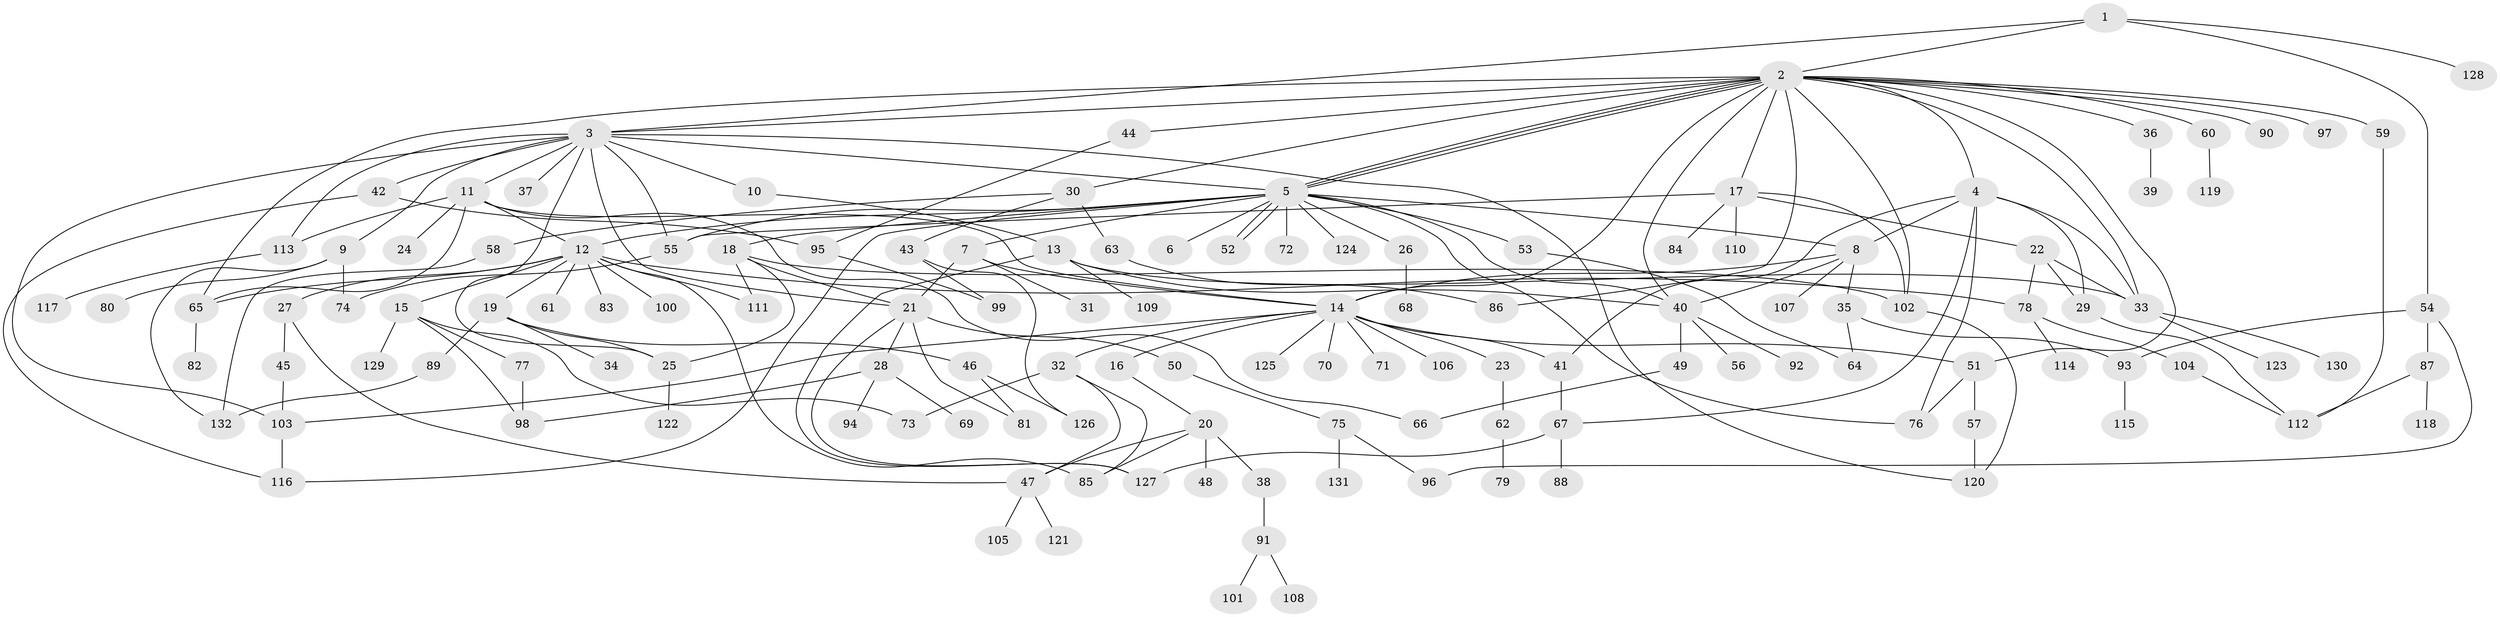 // coarse degree distribution, {3: 0.13978494623655913, 20: 0.010752688172043012, 13: 0.021505376344086023, 8: 0.021505376344086023, 18: 0.010752688172043012, 1: 0.3010752688172043, 6: 0.043010752688172046, 2: 0.25806451612903225, 16: 0.010752688172043012, 4: 0.12903225806451613, 5: 0.043010752688172046, 7: 0.010752688172043012}
// Generated by graph-tools (version 1.1) at 2025/23/03/03/25 07:23:49]
// undirected, 132 vertices, 196 edges
graph export_dot {
graph [start="1"]
  node [color=gray90,style=filled];
  1;
  2;
  3;
  4;
  5;
  6;
  7;
  8;
  9;
  10;
  11;
  12;
  13;
  14;
  15;
  16;
  17;
  18;
  19;
  20;
  21;
  22;
  23;
  24;
  25;
  26;
  27;
  28;
  29;
  30;
  31;
  32;
  33;
  34;
  35;
  36;
  37;
  38;
  39;
  40;
  41;
  42;
  43;
  44;
  45;
  46;
  47;
  48;
  49;
  50;
  51;
  52;
  53;
  54;
  55;
  56;
  57;
  58;
  59;
  60;
  61;
  62;
  63;
  64;
  65;
  66;
  67;
  68;
  69;
  70;
  71;
  72;
  73;
  74;
  75;
  76;
  77;
  78;
  79;
  80;
  81;
  82;
  83;
  84;
  85;
  86;
  87;
  88;
  89;
  90;
  91;
  92;
  93;
  94;
  95;
  96;
  97;
  98;
  99;
  100;
  101;
  102;
  103;
  104;
  105;
  106;
  107;
  108;
  109;
  110;
  111;
  112;
  113;
  114;
  115;
  116;
  117;
  118;
  119;
  120;
  121;
  122;
  123;
  124;
  125;
  126;
  127;
  128;
  129;
  130;
  131;
  132;
  1 -- 2;
  1 -- 3;
  1 -- 54;
  1 -- 128;
  2 -- 3;
  2 -- 4;
  2 -- 5;
  2 -- 5;
  2 -- 5;
  2 -- 14;
  2 -- 17;
  2 -- 30;
  2 -- 33;
  2 -- 36;
  2 -- 40;
  2 -- 44;
  2 -- 51;
  2 -- 59;
  2 -- 60;
  2 -- 65;
  2 -- 86;
  2 -- 90;
  2 -- 97;
  2 -- 102;
  3 -- 5;
  3 -- 9;
  3 -- 10;
  3 -- 11;
  3 -- 21;
  3 -- 25;
  3 -- 37;
  3 -- 42;
  3 -- 55;
  3 -- 103;
  3 -- 113;
  3 -- 120;
  4 -- 8;
  4 -- 29;
  4 -- 33;
  4 -- 41;
  4 -- 67;
  4 -- 76;
  5 -- 6;
  5 -- 7;
  5 -- 8;
  5 -- 12;
  5 -- 18;
  5 -- 26;
  5 -- 40;
  5 -- 52;
  5 -- 52;
  5 -- 53;
  5 -- 55;
  5 -- 72;
  5 -- 76;
  5 -- 116;
  5 -- 124;
  7 -- 14;
  7 -- 21;
  7 -- 31;
  8 -- 14;
  8 -- 35;
  8 -- 40;
  8 -- 107;
  9 -- 74;
  9 -- 80;
  9 -- 132;
  10 -- 13;
  11 -- 12;
  11 -- 14;
  11 -- 24;
  11 -- 65;
  11 -- 66;
  11 -- 113;
  12 -- 15;
  12 -- 19;
  12 -- 27;
  12 -- 61;
  12 -- 65;
  12 -- 78;
  12 -- 83;
  12 -- 85;
  12 -- 100;
  12 -- 111;
  13 -- 33;
  13 -- 40;
  13 -- 109;
  13 -- 127;
  14 -- 16;
  14 -- 23;
  14 -- 32;
  14 -- 41;
  14 -- 51;
  14 -- 70;
  14 -- 71;
  14 -- 103;
  14 -- 106;
  14 -- 125;
  15 -- 73;
  15 -- 77;
  15 -- 98;
  15 -- 129;
  16 -- 20;
  17 -- 22;
  17 -- 55;
  17 -- 84;
  17 -- 102;
  17 -- 110;
  18 -- 21;
  18 -- 25;
  18 -- 102;
  18 -- 111;
  19 -- 25;
  19 -- 34;
  19 -- 46;
  19 -- 89;
  20 -- 38;
  20 -- 47;
  20 -- 48;
  20 -- 85;
  21 -- 28;
  21 -- 50;
  21 -- 81;
  21 -- 127;
  22 -- 29;
  22 -- 33;
  22 -- 78;
  23 -- 62;
  25 -- 122;
  26 -- 68;
  27 -- 45;
  27 -- 47;
  28 -- 69;
  28 -- 94;
  28 -- 98;
  29 -- 112;
  30 -- 43;
  30 -- 58;
  30 -- 63;
  32 -- 47;
  32 -- 73;
  32 -- 85;
  33 -- 123;
  33 -- 130;
  35 -- 64;
  35 -- 93;
  36 -- 39;
  38 -- 91;
  40 -- 49;
  40 -- 56;
  40 -- 92;
  41 -- 67;
  42 -- 95;
  42 -- 116;
  43 -- 99;
  43 -- 126;
  44 -- 95;
  45 -- 103;
  46 -- 81;
  46 -- 126;
  47 -- 105;
  47 -- 121;
  49 -- 66;
  50 -- 75;
  51 -- 57;
  51 -- 76;
  53 -- 64;
  54 -- 87;
  54 -- 93;
  54 -- 96;
  55 -- 74;
  57 -- 120;
  58 -- 132;
  59 -- 112;
  60 -- 119;
  62 -- 79;
  63 -- 86;
  65 -- 82;
  67 -- 88;
  67 -- 127;
  75 -- 96;
  75 -- 131;
  77 -- 98;
  78 -- 104;
  78 -- 114;
  87 -- 112;
  87 -- 118;
  89 -- 132;
  91 -- 101;
  91 -- 108;
  93 -- 115;
  95 -- 99;
  102 -- 120;
  103 -- 116;
  104 -- 112;
  113 -- 117;
}
